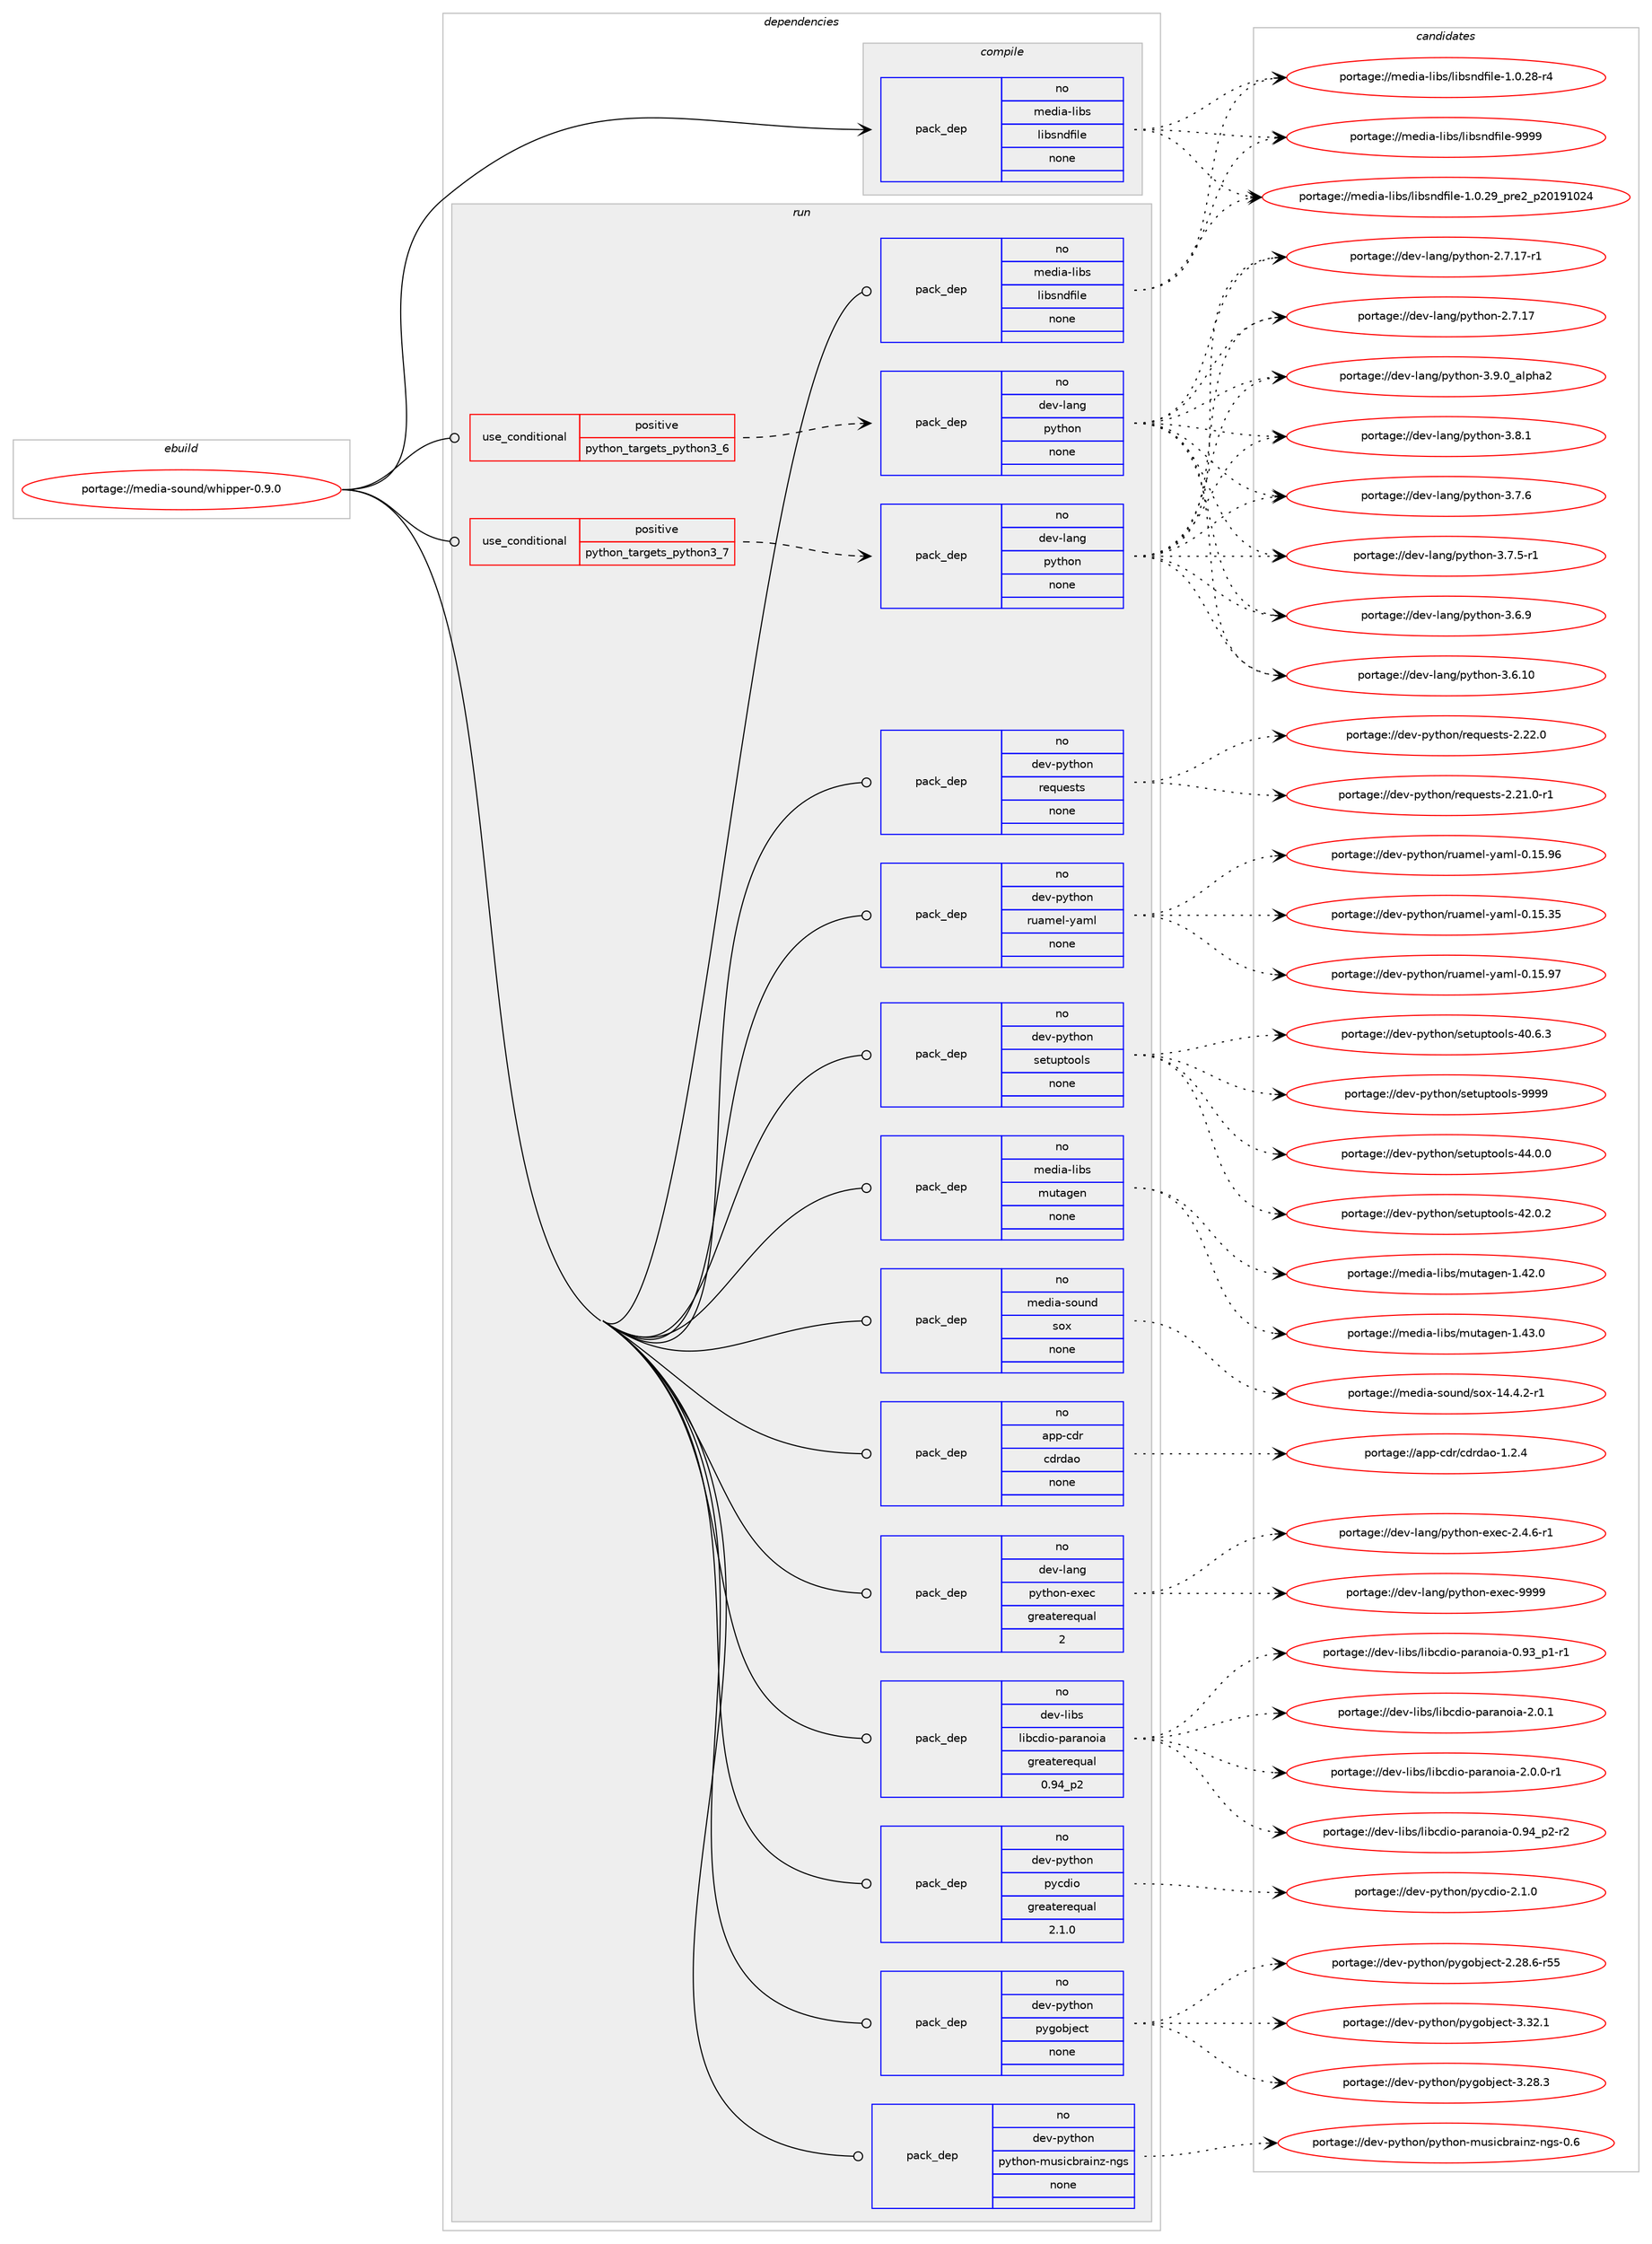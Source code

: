 digraph prolog {

# *************
# Graph options
# *************

newrank=true;
concentrate=true;
compound=true;
graph [rankdir=LR,fontname=Helvetica,fontsize=10,ranksep=1.5];#, ranksep=2.5, nodesep=0.2];
edge  [arrowhead=vee];
node  [fontname=Helvetica,fontsize=10];

# **********
# The ebuild
# **********

subgraph cluster_leftcol {
color=gray;
label=<<i>ebuild</i>>;
id [label="portage://media-sound/whipper-0.9.0", color=red, width=4, href="../media-sound/whipper-0.9.0.svg"];
}

# ****************
# The dependencies
# ****************

subgraph cluster_midcol {
color=gray;
label=<<i>dependencies</i>>;
subgraph cluster_compile {
fillcolor="#eeeeee";
style=filled;
label=<<i>compile</i>>;
subgraph pack139800 {
dependency184151 [label=<<TABLE BORDER="0" CELLBORDER="1" CELLSPACING="0" CELLPADDING="4" WIDTH="220"><TR><TD ROWSPAN="6" CELLPADDING="30">pack_dep</TD></TR><TR><TD WIDTH="110">no</TD></TR><TR><TD>media-libs</TD></TR><TR><TD>libsndfile</TD></TR><TR><TD>none</TD></TR><TR><TD></TD></TR></TABLE>>, shape=none, color=blue];
}
id:e -> dependency184151:w [weight=20,style="solid",arrowhead="vee"];
}
subgraph cluster_compileandrun {
fillcolor="#eeeeee";
style=filled;
label=<<i>compile and run</i>>;
}
subgraph cluster_run {
fillcolor="#eeeeee";
style=filled;
label=<<i>run</i>>;
subgraph cond41482 {
dependency184152 [label=<<TABLE BORDER="0" CELLBORDER="1" CELLSPACING="0" CELLPADDING="4"><TR><TD ROWSPAN="3" CELLPADDING="10">use_conditional</TD></TR><TR><TD>positive</TD></TR><TR><TD>python_targets_python3_6</TD></TR></TABLE>>, shape=none, color=red];
subgraph pack139801 {
dependency184153 [label=<<TABLE BORDER="0" CELLBORDER="1" CELLSPACING="0" CELLPADDING="4" WIDTH="220"><TR><TD ROWSPAN="6" CELLPADDING="30">pack_dep</TD></TR><TR><TD WIDTH="110">no</TD></TR><TR><TD>dev-lang</TD></TR><TR><TD>python</TD></TR><TR><TD>none</TD></TR><TR><TD></TD></TR></TABLE>>, shape=none, color=blue];
}
dependency184152:e -> dependency184153:w [weight=20,style="dashed",arrowhead="vee"];
}
id:e -> dependency184152:w [weight=20,style="solid",arrowhead="odot"];
subgraph cond41483 {
dependency184154 [label=<<TABLE BORDER="0" CELLBORDER="1" CELLSPACING="0" CELLPADDING="4"><TR><TD ROWSPAN="3" CELLPADDING="10">use_conditional</TD></TR><TR><TD>positive</TD></TR><TR><TD>python_targets_python3_7</TD></TR></TABLE>>, shape=none, color=red];
subgraph pack139802 {
dependency184155 [label=<<TABLE BORDER="0" CELLBORDER="1" CELLSPACING="0" CELLPADDING="4" WIDTH="220"><TR><TD ROWSPAN="6" CELLPADDING="30">pack_dep</TD></TR><TR><TD WIDTH="110">no</TD></TR><TR><TD>dev-lang</TD></TR><TR><TD>python</TD></TR><TR><TD>none</TD></TR><TR><TD></TD></TR></TABLE>>, shape=none, color=blue];
}
dependency184154:e -> dependency184155:w [weight=20,style="dashed",arrowhead="vee"];
}
id:e -> dependency184154:w [weight=20,style="solid",arrowhead="odot"];
subgraph pack139803 {
dependency184156 [label=<<TABLE BORDER="0" CELLBORDER="1" CELLSPACING="0" CELLPADDING="4" WIDTH="220"><TR><TD ROWSPAN="6" CELLPADDING="30">pack_dep</TD></TR><TR><TD WIDTH="110">no</TD></TR><TR><TD>app-cdr</TD></TR><TR><TD>cdrdao</TD></TR><TR><TD>none</TD></TR><TR><TD></TD></TR></TABLE>>, shape=none, color=blue];
}
id:e -> dependency184156:w [weight=20,style="solid",arrowhead="odot"];
subgraph pack139804 {
dependency184157 [label=<<TABLE BORDER="0" CELLBORDER="1" CELLSPACING="0" CELLPADDING="4" WIDTH="220"><TR><TD ROWSPAN="6" CELLPADDING="30">pack_dep</TD></TR><TR><TD WIDTH="110">no</TD></TR><TR><TD>dev-lang</TD></TR><TR><TD>python-exec</TD></TR><TR><TD>greaterequal</TD></TR><TR><TD>2</TD></TR></TABLE>>, shape=none, color=blue];
}
id:e -> dependency184157:w [weight=20,style="solid",arrowhead="odot"];
subgraph pack139805 {
dependency184158 [label=<<TABLE BORDER="0" CELLBORDER="1" CELLSPACING="0" CELLPADDING="4" WIDTH="220"><TR><TD ROWSPAN="6" CELLPADDING="30">pack_dep</TD></TR><TR><TD WIDTH="110">no</TD></TR><TR><TD>dev-libs</TD></TR><TR><TD>libcdio-paranoia</TD></TR><TR><TD>greaterequal</TD></TR><TR><TD>0.94_p2</TD></TR></TABLE>>, shape=none, color=blue];
}
id:e -> dependency184158:w [weight=20,style="solid",arrowhead="odot"];
subgraph pack139806 {
dependency184159 [label=<<TABLE BORDER="0" CELLBORDER="1" CELLSPACING="0" CELLPADDING="4" WIDTH="220"><TR><TD ROWSPAN="6" CELLPADDING="30">pack_dep</TD></TR><TR><TD WIDTH="110">no</TD></TR><TR><TD>dev-python</TD></TR><TR><TD>pycdio</TD></TR><TR><TD>greaterequal</TD></TR><TR><TD>2.1.0</TD></TR></TABLE>>, shape=none, color=blue];
}
id:e -> dependency184159:w [weight=20,style="solid",arrowhead="odot"];
subgraph pack139807 {
dependency184160 [label=<<TABLE BORDER="0" CELLBORDER="1" CELLSPACING="0" CELLPADDING="4" WIDTH="220"><TR><TD ROWSPAN="6" CELLPADDING="30">pack_dep</TD></TR><TR><TD WIDTH="110">no</TD></TR><TR><TD>dev-python</TD></TR><TR><TD>pygobject</TD></TR><TR><TD>none</TD></TR><TR><TD></TD></TR></TABLE>>, shape=none, color=blue];
}
id:e -> dependency184160:w [weight=20,style="solid",arrowhead="odot"];
subgraph pack139808 {
dependency184161 [label=<<TABLE BORDER="0" CELLBORDER="1" CELLSPACING="0" CELLPADDING="4" WIDTH="220"><TR><TD ROWSPAN="6" CELLPADDING="30">pack_dep</TD></TR><TR><TD WIDTH="110">no</TD></TR><TR><TD>dev-python</TD></TR><TR><TD>python-musicbrainz-ngs</TD></TR><TR><TD>none</TD></TR><TR><TD></TD></TR></TABLE>>, shape=none, color=blue];
}
id:e -> dependency184161:w [weight=20,style="solid",arrowhead="odot"];
subgraph pack139809 {
dependency184162 [label=<<TABLE BORDER="0" CELLBORDER="1" CELLSPACING="0" CELLPADDING="4" WIDTH="220"><TR><TD ROWSPAN="6" CELLPADDING="30">pack_dep</TD></TR><TR><TD WIDTH="110">no</TD></TR><TR><TD>dev-python</TD></TR><TR><TD>requests</TD></TR><TR><TD>none</TD></TR><TR><TD></TD></TR></TABLE>>, shape=none, color=blue];
}
id:e -> dependency184162:w [weight=20,style="solid",arrowhead="odot"];
subgraph pack139810 {
dependency184163 [label=<<TABLE BORDER="0" CELLBORDER="1" CELLSPACING="0" CELLPADDING="4" WIDTH="220"><TR><TD ROWSPAN="6" CELLPADDING="30">pack_dep</TD></TR><TR><TD WIDTH="110">no</TD></TR><TR><TD>dev-python</TD></TR><TR><TD>ruamel-yaml</TD></TR><TR><TD>none</TD></TR><TR><TD></TD></TR></TABLE>>, shape=none, color=blue];
}
id:e -> dependency184163:w [weight=20,style="solid",arrowhead="odot"];
subgraph pack139811 {
dependency184164 [label=<<TABLE BORDER="0" CELLBORDER="1" CELLSPACING="0" CELLPADDING="4" WIDTH="220"><TR><TD ROWSPAN="6" CELLPADDING="30">pack_dep</TD></TR><TR><TD WIDTH="110">no</TD></TR><TR><TD>dev-python</TD></TR><TR><TD>setuptools</TD></TR><TR><TD>none</TD></TR><TR><TD></TD></TR></TABLE>>, shape=none, color=blue];
}
id:e -> dependency184164:w [weight=20,style="solid",arrowhead="odot"];
subgraph pack139812 {
dependency184165 [label=<<TABLE BORDER="0" CELLBORDER="1" CELLSPACING="0" CELLPADDING="4" WIDTH="220"><TR><TD ROWSPAN="6" CELLPADDING="30">pack_dep</TD></TR><TR><TD WIDTH="110">no</TD></TR><TR><TD>media-libs</TD></TR><TR><TD>libsndfile</TD></TR><TR><TD>none</TD></TR><TR><TD></TD></TR></TABLE>>, shape=none, color=blue];
}
id:e -> dependency184165:w [weight=20,style="solid",arrowhead="odot"];
subgraph pack139813 {
dependency184166 [label=<<TABLE BORDER="0" CELLBORDER="1" CELLSPACING="0" CELLPADDING="4" WIDTH="220"><TR><TD ROWSPAN="6" CELLPADDING="30">pack_dep</TD></TR><TR><TD WIDTH="110">no</TD></TR><TR><TD>media-libs</TD></TR><TR><TD>mutagen</TD></TR><TR><TD>none</TD></TR><TR><TD></TD></TR></TABLE>>, shape=none, color=blue];
}
id:e -> dependency184166:w [weight=20,style="solid",arrowhead="odot"];
subgraph pack139814 {
dependency184167 [label=<<TABLE BORDER="0" CELLBORDER="1" CELLSPACING="0" CELLPADDING="4" WIDTH="220"><TR><TD ROWSPAN="6" CELLPADDING="30">pack_dep</TD></TR><TR><TD WIDTH="110">no</TD></TR><TR><TD>media-sound</TD></TR><TR><TD>sox</TD></TR><TR><TD>none</TD></TR><TR><TD></TD></TR></TABLE>>, shape=none, color=blue];
}
id:e -> dependency184167:w [weight=20,style="solid",arrowhead="odot"];
}
}

# **************
# The candidates
# **************

subgraph cluster_choices {
rank=same;
color=gray;
label=<<i>candidates</i>>;

subgraph choice139800 {
color=black;
nodesep=1;
choice10910110010597451081059811547108105981151101001021051081014557575757 [label="portage://media-libs/libsndfile-9999", color=red, width=4,href="../media-libs/libsndfile-9999.svg"];
choice1091011001059745108105981154710810598115110100102105108101454946484650579511211410150951125048495749485052 [label="portage://media-libs/libsndfile-1.0.29_pre2_p20191024", color=red, width=4,href="../media-libs/libsndfile-1.0.29_pre2_p20191024.svg"];
choice1091011001059745108105981154710810598115110100102105108101454946484650564511452 [label="portage://media-libs/libsndfile-1.0.28-r4", color=red, width=4,href="../media-libs/libsndfile-1.0.28-r4.svg"];
dependency184151:e -> choice10910110010597451081059811547108105981151101001021051081014557575757:w [style=dotted,weight="100"];
dependency184151:e -> choice1091011001059745108105981154710810598115110100102105108101454946484650579511211410150951125048495749485052:w [style=dotted,weight="100"];
dependency184151:e -> choice1091011001059745108105981154710810598115110100102105108101454946484650564511452:w [style=dotted,weight="100"];
}
subgraph choice139801 {
color=black;
nodesep=1;
choice10010111845108971101034711212111610411111045514657464895971081121049750 [label="portage://dev-lang/python-3.9.0_alpha2", color=red, width=4,href="../dev-lang/python-3.9.0_alpha2.svg"];
choice100101118451089711010347112121116104111110455146564649 [label="portage://dev-lang/python-3.8.1", color=red, width=4,href="../dev-lang/python-3.8.1.svg"];
choice100101118451089711010347112121116104111110455146554654 [label="portage://dev-lang/python-3.7.6", color=red, width=4,href="../dev-lang/python-3.7.6.svg"];
choice1001011184510897110103471121211161041111104551465546534511449 [label="portage://dev-lang/python-3.7.5-r1", color=red, width=4,href="../dev-lang/python-3.7.5-r1.svg"];
choice100101118451089711010347112121116104111110455146544657 [label="portage://dev-lang/python-3.6.9", color=red, width=4,href="../dev-lang/python-3.6.9.svg"];
choice10010111845108971101034711212111610411111045514654464948 [label="portage://dev-lang/python-3.6.10", color=red, width=4,href="../dev-lang/python-3.6.10.svg"];
choice100101118451089711010347112121116104111110455046554649554511449 [label="portage://dev-lang/python-2.7.17-r1", color=red, width=4,href="../dev-lang/python-2.7.17-r1.svg"];
choice10010111845108971101034711212111610411111045504655464955 [label="portage://dev-lang/python-2.7.17", color=red, width=4,href="../dev-lang/python-2.7.17.svg"];
dependency184153:e -> choice10010111845108971101034711212111610411111045514657464895971081121049750:w [style=dotted,weight="100"];
dependency184153:e -> choice100101118451089711010347112121116104111110455146564649:w [style=dotted,weight="100"];
dependency184153:e -> choice100101118451089711010347112121116104111110455146554654:w [style=dotted,weight="100"];
dependency184153:e -> choice1001011184510897110103471121211161041111104551465546534511449:w [style=dotted,weight="100"];
dependency184153:e -> choice100101118451089711010347112121116104111110455146544657:w [style=dotted,weight="100"];
dependency184153:e -> choice10010111845108971101034711212111610411111045514654464948:w [style=dotted,weight="100"];
dependency184153:e -> choice100101118451089711010347112121116104111110455046554649554511449:w [style=dotted,weight="100"];
dependency184153:e -> choice10010111845108971101034711212111610411111045504655464955:w [style=dotted,weight="100"];
}
subgraph choice139802 {
color=black;
nodesep=1;
choice10010111845108971101034711212111610411111045514657464895971081121049750 [label="portage://dev-lang/python-3.9.0_alpha2", color=red, width=4,href="../dev-lang/python-3.9.0_alpha2.svg"];
choice100101118451089711010347112121116104111110455146564649 [label="portage://dev-lang/python-3.8.1", color=red, width=4,href="../dev-lang/python-3.8.1.svg"];
choice100101118451089711010347112121116104111110455146554654 [label="portage://dev-lang/python-3.7.6", color=red, width=4,href="../dev-lang/python-3.7.6.svg"];
choice1001011184510897110103471121211161041111104551465546534511449 [label="portage://dev-lang/python-3.7.5-r1", color=red, width=4,href="../dev-lang/python-3.7.5-r1.svg"];
choice100101118451089711010347112121116104111110455146544657 [label="portage://dev-lang/python-3.6.9", color=red, width=4,href="../dev-lang/python-3.6.9.svg"];
choice10010111845108971101034711212111610411111045514654464948 [label="portage://dev-lang/python-3.6.10", color=red, width=4,href="../dev-lang/python-3.6.10.svg"];
choice100101118451089711010347112121116104111110455046554649554511449 [label="portage://dev-lang/python-2.7.17-r1", color=red, width=4,href="../dev-lang/python-2.7.17-r1.svg"];
choice10010111845108971101034711212111610411111045504655464955 [label="portage://dev-lang/python-2.7.17", color=red, width=4,href="../dev-lang/python-2.7.17.svg"];
dependency184155:e -> choice10010111845108971101034711212111610411111045514657464895971081121049750:w [style=dotted,weight="100"];
dependency184155:e -> choice100101118451089711010347112121116104111110455146564649:w [style=dotted,weight="100"];
dependency184155:e -> choice100101118451089711010347112121116104111110455146554654:w [style=dotted,weight="100"];
dependency184155:e -> choice1001011184510897110103471121211161041111104551465546534511449:w [style=dotted,weight="100"];
dependency184155:e -> choice100101118451089711010347112121116104111110455146544657:w [style=dotted,weight="100"];
dependency184155:e -> choice10010111845108971101034711212111610411111045514654464948:w [style=dotted,weight="100"];
dependency184155:e -> choice100101118451089711010347112121116104111110455046554649554511449:w [style=dotted,weight="100"];
dependency184155:e -> choice10010111845108971101034711212111610411111045504655464955:w [style=dotted,weight="100"];
}
subgraph choice139803 {
color=black;
nodesep=1;
choice971121124599100114479910011410097111454946504652 [label="portage://app-cdr/cdrdao-1.2.4", color=red, width=4,href="../app-cdr/cdrdao-1.2.4.svg"];
dependency184156:e -> choice971121124599100114479910011410097111454946504652:w [style=dotted,weight="100"];
}
subgraph choice139804 {
color=black;
nodesep=1;
choice10010111845108971101034711212111610411111045101120101994557575757 [label="portage://dev-lang/python-exec-9999", color=red, width=4,href="../dev-lang/python-exec-9999.svg"];
choice10010111845108971101034711212111610411111045101120101994550465246544511449 [label="portage://dev-lang/python-exec-2.4.6-r1", color=red, width=4,href="../dev-lang/python-exec-2.4.6-r1.svg"];
dependency184157:e -> choice10010111845108971101034711212111610411111045101120101994557575757:w [style=dotted,weight="100"];
dependency184157:e -> choice10010111845108971101034711212111610411111045101120101994550465246544511449:w [style=dotted,weight="100"];
}
subgraph choice139805 {
color=black;
nodesep=1;
choice100101118451081059811547108105989910010511145112971149711011110597455046484649 [label="portage://dev-libs/libcdio-paranoia-2.0.1", color=red, width=4,href="../dev-libs/libcdio-paranoia-2.0.1.svg"];
choice1001011184510810598115471081059899100105111451129711497110111105974550464846484511449 [label="portage://dev-libs/libcdio-paranoia-2.0.0-r1", color=red, width=4,href="../dev-libs/libcdio-paranoia-2.0.0-r1.svg"];
choice100101118451081059811547108105989910010511145112971149711011110597454846575295112504511450 [label="portage://dev-libs/libcdio-paranoia-0.94_p2-r2", color=red, width=4,href="../dev-libs/libcdio-paranoia-0.94_p2-r2.svg"];
choice100101118451081059811547108105989910010511145112971149711011110597454846575195112494511449 [label="portage://dev-libs/libcdio-paranoia-0.93_p1-r1", color=red, width=4,href="../dev-libs/libcdio-paranoia-0.93_p1-r1.svg"];
dependency184158:e -> choice100101118451081059811547108105989910010511145112971149711011110597455046484649:w [style=dotted,weight="100"];
dependency184158:e -> choice1001011184510810598115471081059899100105111451129711497110111105974550464846484511449:w [style=dotted,weight="100"];
dependency184158:e -> choice100101118451081059811547108105989910010511145112971149711011110597454846575295112504511450:w [style=dotted,weight="100"];
dependency184158:e -> choice100101118451081059811547108105989910010511145112971149711011110597454846575195112494511449:w [style=dotted,weight="100"];
}
subgraph choice139806 {
color=black;
nodesep=1;
choice100101118451121211161041111104711212199100105111455046494648 [label="portage://dev-python/pycdio-2.1.0", color=red, width=4,href="../dev-python/pycdio-2.1.0.svg"];
dependency184159:e -> choice100101118451121211161041111104711212199100105111455046494648:w [style=dotted,weight="100"];
}
subgraph choice139807 {
color=black;
nodesep=1;
choice1001011184511212111610411111047112121103111981061019911645514651504649 [label="portage://dev-python/pygobject-3.32.1", color=red, width=4,href="../dev-python/pygobject-3.32.1.svg"];
choice1001011184511212111610411111047112121103111981061019911645514650564651 [label="portage://dev-python/pygobject-3.28.3", color=red, width=4,href="../dev-python/pygobject-3.28.3.svg"];
choice1001011184511212111610411111047112121103111981061019911645504650564654451145353 [label="portage://dev-python/pygobject-2.28.6-r55", color=red, width=4,href="../dev-python/pygobject-2.28.6-r55.svg"];
dependency184160:e -> choice1001011184511212111610411111047112121103111981061019911645514651504649:w [style=dotted,weight="100"];
dependency184160:e -> choice1001011184511212111610411111047112121103111981061019911645514650564651:w [style=dotted,weight="100"];
dependency184160:e -> choice1001011184511212111610411111047112121103111981061019911645504650564654451145353:w [style=dotted,weight="100"];
}
subgraph choice139808 {
color=black;
nodesep=1;
choice1001011184511212111610411111047112121116104111110451091171151059998114971051101224511010311545484654 [label="portage://dev-python/python-musicbrainz-ngs-0.6", color=red, width=4,href="../dev-python/python-musicbrainz-ngs-0.6.svg"];
dependency184161:e -> choice1001011184511212111610411111047112121116104111110451091171151059998114971051101224511010311545484654:w [style=dotted,weight="100"];
}
subgraph choice139809 {
color=black;
nodesep=1;
choice100101118451121211161041111104711410111311710111511611545504650504648 [label="portage://dev-python/requests-2.22.0", color=red, width=4,href="../dev-python/requests-2.22.0.svg"];
choice1001011184511212111610411111047114101113117101115116115455046504946484511449 [label="portage://dev-python/requests-2.21.0-r1", color=red, width=4,href="../dev-python/requests-2.21.0-r1.svg"];
dependency184162:e -> choice100101118451121211161041111104711410111311710111511611545504650504648:w [style=dotted,weight="100"];
dependency184162:e -> choice1001011184511212111610411111047114101113117101115116115455046504946484511449:w [style=dotted,weight="100"];
}
subgraph choice139810 {
color=black;
nodesep=1;
choice10010111845112121116104111110471141179710910110845121971091084548464953465755 [label="portage://dev-python/ruamel-yaml-0.15.97", color=red, width=4,href="../dev-python/ruamel-yaml-0.15.97.svg"];
choice10010111845112121116104111110471141179710910110845121971091084548464953465754 [label="portage://dev-python/ruamel-yaml-0.15.96", color=red, width=4,href="../dev-python/ruamel-yaml-0.15.96.svg"];
choice10010111845112121116104111110471141179710910110845121971091084548464953465153 [label="portage://dev-python/ruamel-yaml-0.15.35", color=red, width=4,href="../dev-python/ruamel-yaml-0.15.35.svg"];
dependency184163:e -> choice10010111845112121116104111110471141179710910110845121971091084548464953465755:w [style=dotted,weight="100"];
dependency184163:e -> choice10010111845112121116104111110471141179710910110845121971091084548464953465754:w [style=dotted,weight="100"];
dependency184163:e -> choice10010111845112121116104111110471141179710910110845121971091084548464953465153:w [style=dotted,weight="100"];
}
subgraph choice139811 {
color=black;
nodesep=1;
choice10010111845112121116104111110471151011161171121161111111081154557575757 [label="portage://dev-python/setuptools-9999", color=red, width=4,href="../dev-python/setuptools-9999.svg"];
choice100101118451121211161041111104711510111611711211611111110811545525246484648 [label="portage://dev-python/setuptools-44.0.0", color=red, width=4,href="../dev-python/setuptools-44.0.0.svg"];
choice100101118451121211161041111104711510111611711211611111110811545525046484650 [label="portage://dev-python/setuptools-42.0.2", color=red, width=4,href="../dev-python/setuptools-42.0.2.svg"];
choice100101118451121211161041111104711510111611711211611111110811545524846544651 [label="portage://dev-python/setuptools-40.6.3", color=red, width=4,href="../dev-python/setuptools-40.6.3.svg"];
dependency184164:e -> choice10010111845112121116104111110471151011161171121161111111081154557575757:w [style=dotted,weight="100"];
dependency184164:e -> choice100101118451121211161041111104711510111611711211611111110811545525246484648:w [style=dotted,weight="100"];
dependency184164:e -> choice100101118451121211161041111104711510111611711211611111110811545525046484650:w [style=dotted,weight="100"];
dependency184164:e -> choice100101118451121211161041111104711510111611711211611111110811545524846544651:w [style=dotted,weight="100"];
}
subgraph choice139812 {
color=black;
nodesep=1;
choice10910110010597451081059811547108105981151101001021051081014557575757 [label="portage://media-libs/libsndfile-9999", color=red, width=4,href="../media-libs/libsndfile-9999.svg"];
choice1091011001059745108105981154710810598115110100102105108101454946484650579511211410150951125048495749485052 [label="portage://media-libs/libsndfile-1.0.29_pre2_p20191024", color=red, width=4,href="../media-libs/libsndfile-1.0.29_pre2_p20191024.svg"];
choice1091011001059745108105981154710810598115110100102105108101454946484650564511452 [label="portage://media-libs/libsndfile-1.0.28-r4", color=red, width=4,href="../media-libs/libsndfile-1.0.28-r4.svg"];
dependency184165:e -> choice10910110010597451081059811547108105981151101001021051081014557575757:w [style=dotted,weight="100"];
dependency184165:e -> choice1091011001059745108105981154710810598115110100102105108101454946484650579511211410150951125048495749485052:w [style=dotted,weight="100"];
dependency184165:e -> choice1091011001059745108105981154710810598115110100102105108101454946484650564511452:w [style=dotted,weight="100"];
}
subgraph choice139813 {
color=black;
nodesep=1;
choice109101100105974510810598115471091171169710310111045494652514648 [label="portage://media-libs/mutagen-1.43.0", color=red, width=4,href="../media-libs/mutagen-1.43.0.svg"];
choice109101100105974510810598115471091171169710310111045494652504648 [label="portage://media-libs/mutagen-1.42.0", color=red, width=4,href="../media-libs/mutagen-1.42.0.svg"];
dependency184166:e -> choice109101100105974510810598115471091171169710310111045494652514648:w [style=dotted,weight="100"];
dependency184166:e -> choice109101100105974510810598115471091171169710310111045494652504648:w [style=dotted,weight="100"];
}
subgraph choice139814 {
color=black;
nodesep=1;
choice109101100105974511511111711010047115111120454952465246504511449 [label="portage://media-sound/sox-14.4.2-r1", color=red, width=4,href="../media-sound/sox-14.4.2-r1.svg"];
dependency184167:e -> choice109101100105974511511111711010047115111120454952465246504511449:w [style=dotted,weight="100"];
}
}

}
